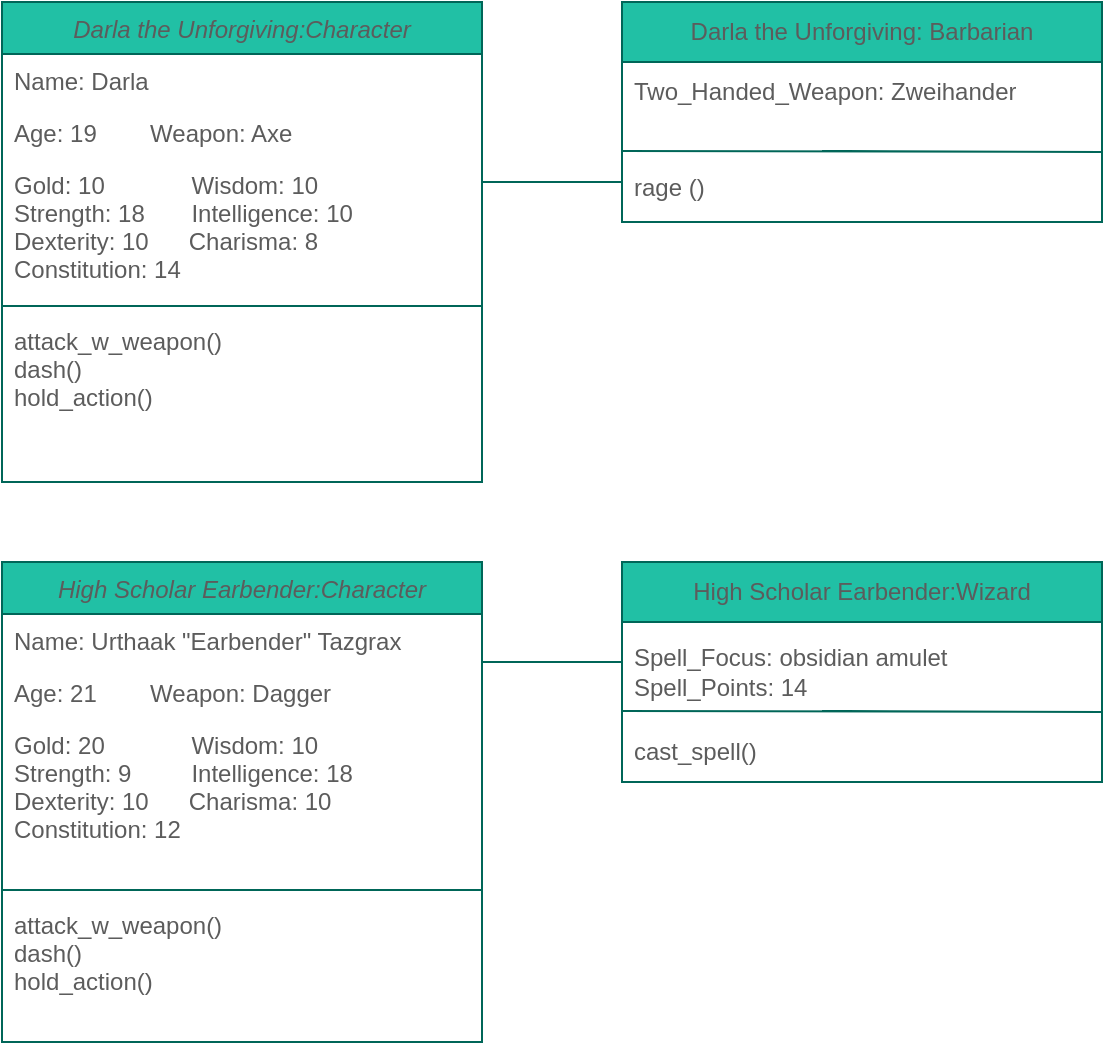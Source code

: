 <mxfile version="20.5.3" type="github">
  <diagram id="C5RBs43oDa-KdzZeNtuy" name="Page-1">
    <mxGraphModel dx="1026" dy="414" grid="1" gridSize="10" guides="1" tooltips="1" connect="1" arrows="1" fold="1" page="1" pageScale="1" pageWidth="827" pageHeight="1169" math="0" shadow="0">
      <root>
        <mxCell id="WIyWlLk6GJQsqaUBKTNV-0" />
        <mxCell id="WIyWlLk6GJQsqaUBKTNV-1" parent="WIyWlLk6GJQsqaUBKTNV-0" />
        <mxCell id="zkfFHV4jXpPFQw0GAbJ--0" value="Darla the Unforgiving:Character" style="swimlane;fontStyle=2;align=center;verticalAlign=top;childLayout=stackLayout;horizontal=1;startSize=26;horizontalStack=0;resizeParent=1;resizeLast=0;collapsible=1;marginBottom=0;rounded=0;shadow=0;strokeWidth=1;fillColor=#21C0A5;strokeColor=#006658;fontColor=#5C5C5C;" parent="WIyWlLk6GJQsqaUBKTNV-1" vertex="1">
          <mxGeometry x="120" y="160" width="240" height="240" as="geometry">
            <mxRectangle x="230" y="140" width="160" height="26" as="alternateBounds" />
          </mxGeometry>
        </mxCell>
        <mxCell id="zkfFHV4jXpPFQw0GAbJ--1" value="Name: Darla" style="text;align=left;verticalAlign=top;spacingLeft=4;spacingRight=4;overflow=hidden;rotatable=0;points=[[0,0.5],[1,0.5]];portConstraint=eastwest;fontColor=#5C5C5C;" parent="zkfFHV4jXpPFQw0GAbJ--0" vertex="1">
          <mxGeometry y="26" width="240" height="26" as="geometry" />
        </mxCell>
        <mxCell id="zkfFHV4jXpPFQw0GAbJ--2" value="Age: 19        Weapon: Axe&#xa;&#xa;" style="text;align=left;verticalAlign=top;spacingLeft=4;spacingRight=4;overflow=hidden;rotatable=0;points=[[0,0.5],[1,0.5]];portConstraint=eastwest;rounded=0;shadow=0;html=0;fontColor=#5C5C5C;" parent="zkfFHV4jXpPFQw0GAbJ--0" vertex="1">
          <mxGeometry y="52" width="240" height="26" as="geometry" />
        </mxCell>
        <mxCell id="zkfFHV4jXpPFQw0GAbJ--3" value="Gold: 10             Wisdom: 10&#xa;Strength: 18       Intelligence: 10&#xa;Dexterity: 10      Charisma: 8&#xa;Constitution: 14&#xa;&#xa;" style="text;align=left;verticalAlign=top;spacingLeft=4;spacingRight=4;overflow=hidden;rotatable=0;points=[[0,0.5],[1,0.5]];portConstraint=eastwest;rounded=0;shadow=0;html=0;fontColor=#5C5C5C;" parent="zkfFHV4jXpPFQw0GAbJ--0" vertex="1">
          <mxGeometry y="78" width="240" height="70" as="geometry" />
        </mxCell>
        <mxCell id="zkfFHV4jXpPFQw0GAbJ--4" value="" style="line;html=1;strokeWidth=1;align=left;verticalAlign=middle;spacingTop=-1;spacingLeft=3;spacingRight=3;rotatable=0;labelPosition=right;points=[];portConstraint=eastwest;fillColor=#21C0A5;strokeColor=#006658;fontColor=#5C5C5C;" parent="zkfFHV4jXpPFQw0GAbJ--0" vertex="1">
          <mxGeometry y="148" width="240" height="8" as="geometry" />
        </mxCell>
        <mxCell id="zkfFHV4jXpPFQw0GAbJ--5" value="attack_w_weapon()&#xa;dash()&#xa;hold_action()&#xa;" style="text;align=left;verticalAlign=top;spacingLeft=4;spacingRight=4;overflow=hidden;rotatable=0;points=[[0,0.5],[1,0.5]];portConstraint=eastwest;fontColor=#5C5C5C;" parent="zkfFHV4jXpPFQw0GAbJ--0" vertex="1">
          <mxGeometry y="156" width="240" height="72" as="geometry" />
        </mxCell>
        <mxCell id="UjI9E3b9boYJQexXu8UP-1" value="Darla the Unforgiving: Barbarian" style="swimlane;fontStyle=0;childLayout=stackLayout;horizontal=1;startSize=30;horizontalStack=0;resizeParent=1;resizeParentMax=0;resizeLast=0;collapsible=1;marginBottom=0;whiteSpace=wrap;html=1;strokeColor=#006658;fontColor=#5C5C5C;fillColor=#21C0A5;" parent="WIyWlLk6GJQsqaUBKTNV-1" vertex="1">
          <mxGeometry x="430" y="160" width="240" height="110" as="geometry">
            <mxRectangle x="430" y="160" width="60" height="30" as="alternateBounds" />
          </mxGeometry>
        </mxCell>
        <mxCell id="UjI9E3b9boYJQexXu8UP-2" value="Two_Handed_Weapon: Zweihander" style="text;strokeColor=none;fillColor=none;align=left;verticalAlign=middle;spacingLeft=4;spacingRight=4;overflow=hidden;points=[[0,0.5],[1,0.5]];portConstraint=eastwest;rotatable=0;whiteSpace=wrap;html=1;fontColor=#5C5C5C;" parent="UjI9E3b9boYJQexXu8UP-1" vertex="1">
          <mxGeometry y="30" width="240" height="30" as="geometry" />
        </mxCell>
        <mxCell id="UjI9E3b9boYJQexXu8UP-5" value="&lt;div&gt;&lt;br&gt;&lt;/div&gt;&lt;div&gt;rage ()&lt;/div&gt;" style="text;strokeColor=none;fillColor=none;align=left;verticalAlign=middle;spacingLeft=4;spacingRight=4;overflow=hidden;points=[[0,0.5],[1,0.5]];portConstraint=eastwest;rotatable=0;whiteSpace=wrap;html=1;fontColor=#5C5C5C;" parent="UjI9E3b9boYJQexXu8UP-1" vertex="1">
          <mxGeometry y="60" width="240" height="50" as="geometry" />
        </mxCell>
        <mxCell id="UjI9E3b9boYJQexXu8UP-6" value="" style="endArrow=none;html=1;rounded=0;strokeColor=#006658;fontColor=#5C5C5C;fillColor=#21C0A5;" parent="UjI9E3b9boYJQexXu8UP-1" edge="1">
          <mxGeometry width="50" height="50" relative="1" as="geometry">
            <mxPoint y="74.5" as="sourcePoint" />
            <mxPoint x="100" y="74.5" as="targetPoint" />
            <Array as="points">
              <mxPoint x="240" y="75" />
            </Array>
          </mxGeometry>
        </mxCell>
        <mxCell id="UjI9E3b9boYJQexXu8UP-8" value="" style="endArrow=none;html=1;rounded=0;strokeColor=#006658;fontColor=#5C5C5C;fillColor=#21C0A5;" parent="WIyWlLk6GJQsqaUBKTNV-1" edge="1">
          <mxGeometry width="50" height="50" relative="1" as="geometry">
            <mxPoint x="360" y="250" as="sourcePoint" />
            <mxPoint x="430" y="250" as="targetPoint" />
          </mxGeometry>
        </mxCell>
        <mxCell id="UjI9E3b9boYJQexXu8UP-9" value="High Scholar Earbender:Character" style="swimlane;fontStyle=2;align=center;verticalAlign=top;childLayout=stackLayout;horizontal=1;startSize=26;horizontalStack=0;resizeParent=1;resizeLast=0;collapsible=1;marginBottom=0;rounded=0;shadow=0;strokeWidth=1;fillColor=#21C0A5;strokeColor=#006658;fontColor=#5C5C5C;" parent="WIyWlLk6GJQsqaUBKTNV-1" vertex="1">
          <mxGeometry x="120" y="440" width="240" height="240" as="geometry">
            <mxRectangle x="230" y="140" width="160" height="26" as="alternateBounds" />
          </mxGeometry>
        </mxCell>
        <mxCell id="UjI9E3b9boYJQexXu8UP-10" value="Name: Urthaak &quot;Earbender&quot; Tazgrax" style="text;align=left;verticalAlign=top;spacingLeft=4;spacingRight=4;overflow=hidden;rotatable=0;points=[[0,0.5],[1,0.5]];portConstraint=eastwest;fontColor=#5C5C5C;" parent="UjI9E3b9boYJQexXu8UP-9" vertex="1">
          <mxGeometry y="26" width="240" height="26" as="geometry" />
        </mxCell>
        <mxCell id="UjI9E3b9boYJQexXu8UP-11" value="Age: 21        Weapon: Dagger" style="text;align=left;verticalAlign=top;spacingLeft=4;spacingRight=4;overflow=hidden;rotatable=0;points=[[0,0.5],[1,0.5]];portConstraint=eastwest;rounded=0;shadow=0;html=0;fontColor=#5C5C5C;" parent="UjI9E3b9boYJQexXu8UP-9" vertex="1">
          <mxGeometry y="52" width="240" height="26" as="geometry" />
        </mxCell>
        <mxCell id="UjI9E3b9boYJQexXu8UP-12" value="Gold: 20             Wisdom: 10&#xa;Strength: 9         Intelligence: 18&#xa;Dexterity: 10      Charisma: 10&#xa;Constitution: 12&#xa;&#xa;" style="text;align=left;verticalAlign=top;spacingLeft=4;spacingRight=4;overflow=hidden;rotatable=0;points=[[0,0.5],[1,0.5]];portConstraint=eastwest;rounded=0;shadow=0;html=0;fontColor=#5C5C5C;" parent="UjI9E3b9boYJQexXu8UP-9" vertex="1">
          <mxGeometry y="78" width="240" height="82" as="geometry" />
        </mxCell>
        <mxCell id="UjI9E3b9boYJQexXu8UP-13" value="" style="line;html=1;strokeWidth=1;align=left;verticalAlign=middle;spacingTop=-1;spacingLeft=3;spacingRight=3;rotatable=0;labelPosition=right;points=[];portConstraint=eastwest;fillColor=#21C0A5;strokeColor=#006658;fontColor=#5C5C5C;" parent="UjI9E3b9boYJQexXu8UP-9" vertex="1">
          <mxGeometry y="160" width="240" height="8" as="geometry" />
        </mxCell>
        <mxCell id="UjI9E3b9boYJQexXu8UP-14" value="attack_w_weapon()&#xa;dash()&#xa;hold_action()&#xa;" style="text;align=left;verticalAlign=top;spacingLeft=4;spacingRight=4;overflow=hidden;rotatable=0;points=[[0,0.5],[1,0.5]];portConstraint=eastwest;fontColor=#5C5C5C;" parent="UjI9E3b9boYJQexXu8UP-9" vertex="1">
          <mxGeometry y="168" width="240" height="72" as="geometry" />
        </mxCell>
        <mxCell id="UjI9E3b9boYJQexXu8UP-15" value="High Scholar Earbender:Wizard" style="swimlane;fontStyle=0;childLayout=stackLayout;horizontal=1;startSize=30;horizontalStack=0;resizeParent=1;resizeParentMax=0;resizeLast=0;collapsible=1;marginBottom=0;whiteSpace=wrap;html=1;strokeColor=#006658;fontColor=#5C5C5C;fillColor=#21C0A5;" parent="WIyWlLk6GJQsqaUBKTNV-1" vertex="1">
          <mxGeometry x="430" y="440" width="240" height="110" as="geometry">
            <mxRectangle x="430" y="160" width="60" height="30" as="alternateBounds" />
          </mxGeometry>
        </mxCell>
        <mxCell id="UjI9E3b9boYJQexXu8UP-16" value="&lt;div&gt;Spell_Focus: obsidian amulet&lt;/div&gt;&lt;div&gt;Spell_Points: 14&lt;br&gt;&lt;/div&gt;" style="text;strokeColor=none;fillColor=none;align=left;verticalAlign=middle;spacingLeft=4;spacingRight=4;overflow=hidden;points=[[0,0.5],[1,0.5]];portConstraint=eastwest;rotatable=0;whiteSpace=wrap;html=1;fontColor=#5C5C5C;" parent="UjI9E3b9boYJQexXu8UP-15" vertex="1">
          <mxGeometry y="30" width="240" height="50" as="geometry" />
        </mxCell>
        <mxCell id="UjI9E3b9boYJQexXu8UP-17" value="cast_spell()" style="text;strokeColor=none;fillColor=none;align=left;verticalAlign=middle;spacingLeft=4;spacingRight=4;overflow=hidden;points=[[0,0.5],[1,0.5]];portConstraint=eastwest;rotatable=0;whiteSpace=wrap;html=1;fontColor=#5C5C5C;" parent="UjI9E3b9boYJQexXu8UP-15" vertex="1">
          <mxGeometry y="80" width="240" height="30" as="geometry" />
        </mxCell>
        <mxCell id="UjI9E3b9boYJQexXu8UP-18" value="" style="endArrow=none;html=1;rounded=0;strokeColor=#006658;fontColor=#5C5C5C;fillColor=#21C0A5;" parent="UjI9E3b9boYJQexXu8UP-15" edge="1">
          <mxGeometry width="50" height="50" relative="1" as="geometry">
            <mxPoint y="74.5" as="sourcePoint" />
            <mxPoint x="100" y="74.5" as="targetPoint" />
            <Array as="points">
              <mxPoint x="240" y="75" />
            </Array>
          </mxGeometry>
        </mxCell>
        <mxCell id="UjI9E3b9boYJQexXu8UP-19" value="" style="endArrow=none;html=1;rounded=0;strokeColor=#006658;fontColor=#5C5C5C;fillColor=#21C0A5;" parent="WIyWlLk6GJQsqaUBKTNV-1" edge="1">
          <mxGeometry width="50" height="50" relative="1" as="geometry">
            <mxPoint x="374" y="490" as="sourcePoint" />
            <mxPoint x="413.5" y="490" as="targetPoint" />
            <Array as="points">
              <mxPoint x="360" y="490" />
              <mxPoint x="430" y="490" />
            </Array>
          </mxGeometry>
        </mxCell>
      </root>
    </mxGraphModel>
  </diagram>
</mxfile>
